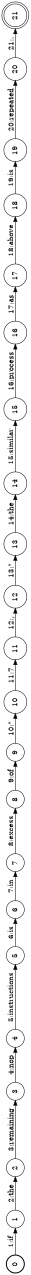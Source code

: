 digraph FST {
rankdir = LR;
size = "8.5,11";
label = "";
center = 1;
orientation = Landscape;
ranksep = "0.4";
nodesep = "0.25";
0 [label = "0", shape = circle, style = bold, fontsize = 14]
	0 -> 1 [label = "1:if", fontsize = 14];
1 [label = "1", shape = circle, style = solid, fontsize = 14]
	1 -> 2 [label = "2:the", fontsize = 14];
2 [label = "2", shape = circle, style = solid, fontsize = 14]
	2 -> 3 [label = "3:remaining", fontsize = 14];
3 [label = "3", shape = circle, style = solid, fontsize = 14]
	3 -> 4 [label = "4:nop", fontsize = 14];
4 [label = "4", shape = circle, style = solid, fontsize = 14]
	4 -> 5 [label = "5:instructions", fontsize = 14];
5 [label = "5", shape = circle, style = solid, fontsize = 14]
	5 -> 6 [label = "6:is", fontsize = 14];
6 [label = "6", shape = circle, style = solid, fontsize = 14]
	6 -> 7 [label = "7:in", fontsize = 14];
7 [label = "7", shape = circle, style = solid, fontsize = 14]
	7 -> 8 [label = "8:excess", fontsize = 14];
8 [label = "8", shape = circle, style = solid, fontsize = 14]
	8 -> 9 [label = "9:of", fontsize = 14];
9 [label = "9", shape = circle, style = solid, fontsize = 14]
	9 -> 10 [label = "10:&quot;", fontsize = 14];
10 [label = "10", shape = circle, style = solid, fontsize = 14]
	10 -> 11 [label = "11:7", fontsize = 14];
11 [label = "11", shape = circle, style = solid, fontsize = 14]
	11 -> 12 [label = "12:,", fontsize = 14];
12 [label = "12", shape = circle, style = solid, fontsize = 14]
	12 -> 13 [label = "13:&quot;", fontsize = 14];
13 [label = "13", shape = circle, style = solid, fontsize = 14]
	13 -> 14 [label = "14:the", fontsize = 14];
14 [label = "14", shape = circle, style = solid, fontsize = 14]
	14 -> 15 [label = "15:similar", fontsize = 14];
15 [label = "15", shape = circle, style = solid, fontsize = 14]
	15 -> 16 [label = "16:process", fontsize = 14];
16 [label = "16", shape = circle, style = solid, fontsize = 14]
	16 -> 17 [label = "17:as", fontsize = 14];
17 [label = "17", shape = circle, style = solid, fontsize = 14]
	17 -> 18 [label = "18:above", fontsize = 14];
18 [label = "18", shape = circle, style = solid, fontsize = 14]
	18 -> 19 [label = "19:is", fontsize = 14];
19 [label = "19", shape = circle, style = solid, fontsize = 14]
	19 -> 20 [label = "20:repeated", fontsize = 14];
20 [label = "20", shape = circle, style = solid, fontsize = 14]
	20 -> 21 [label = "21:.", fontsize = 14];
21 [label = "21", shape = doublecircle, style = solid, fontsize = 14]
}
